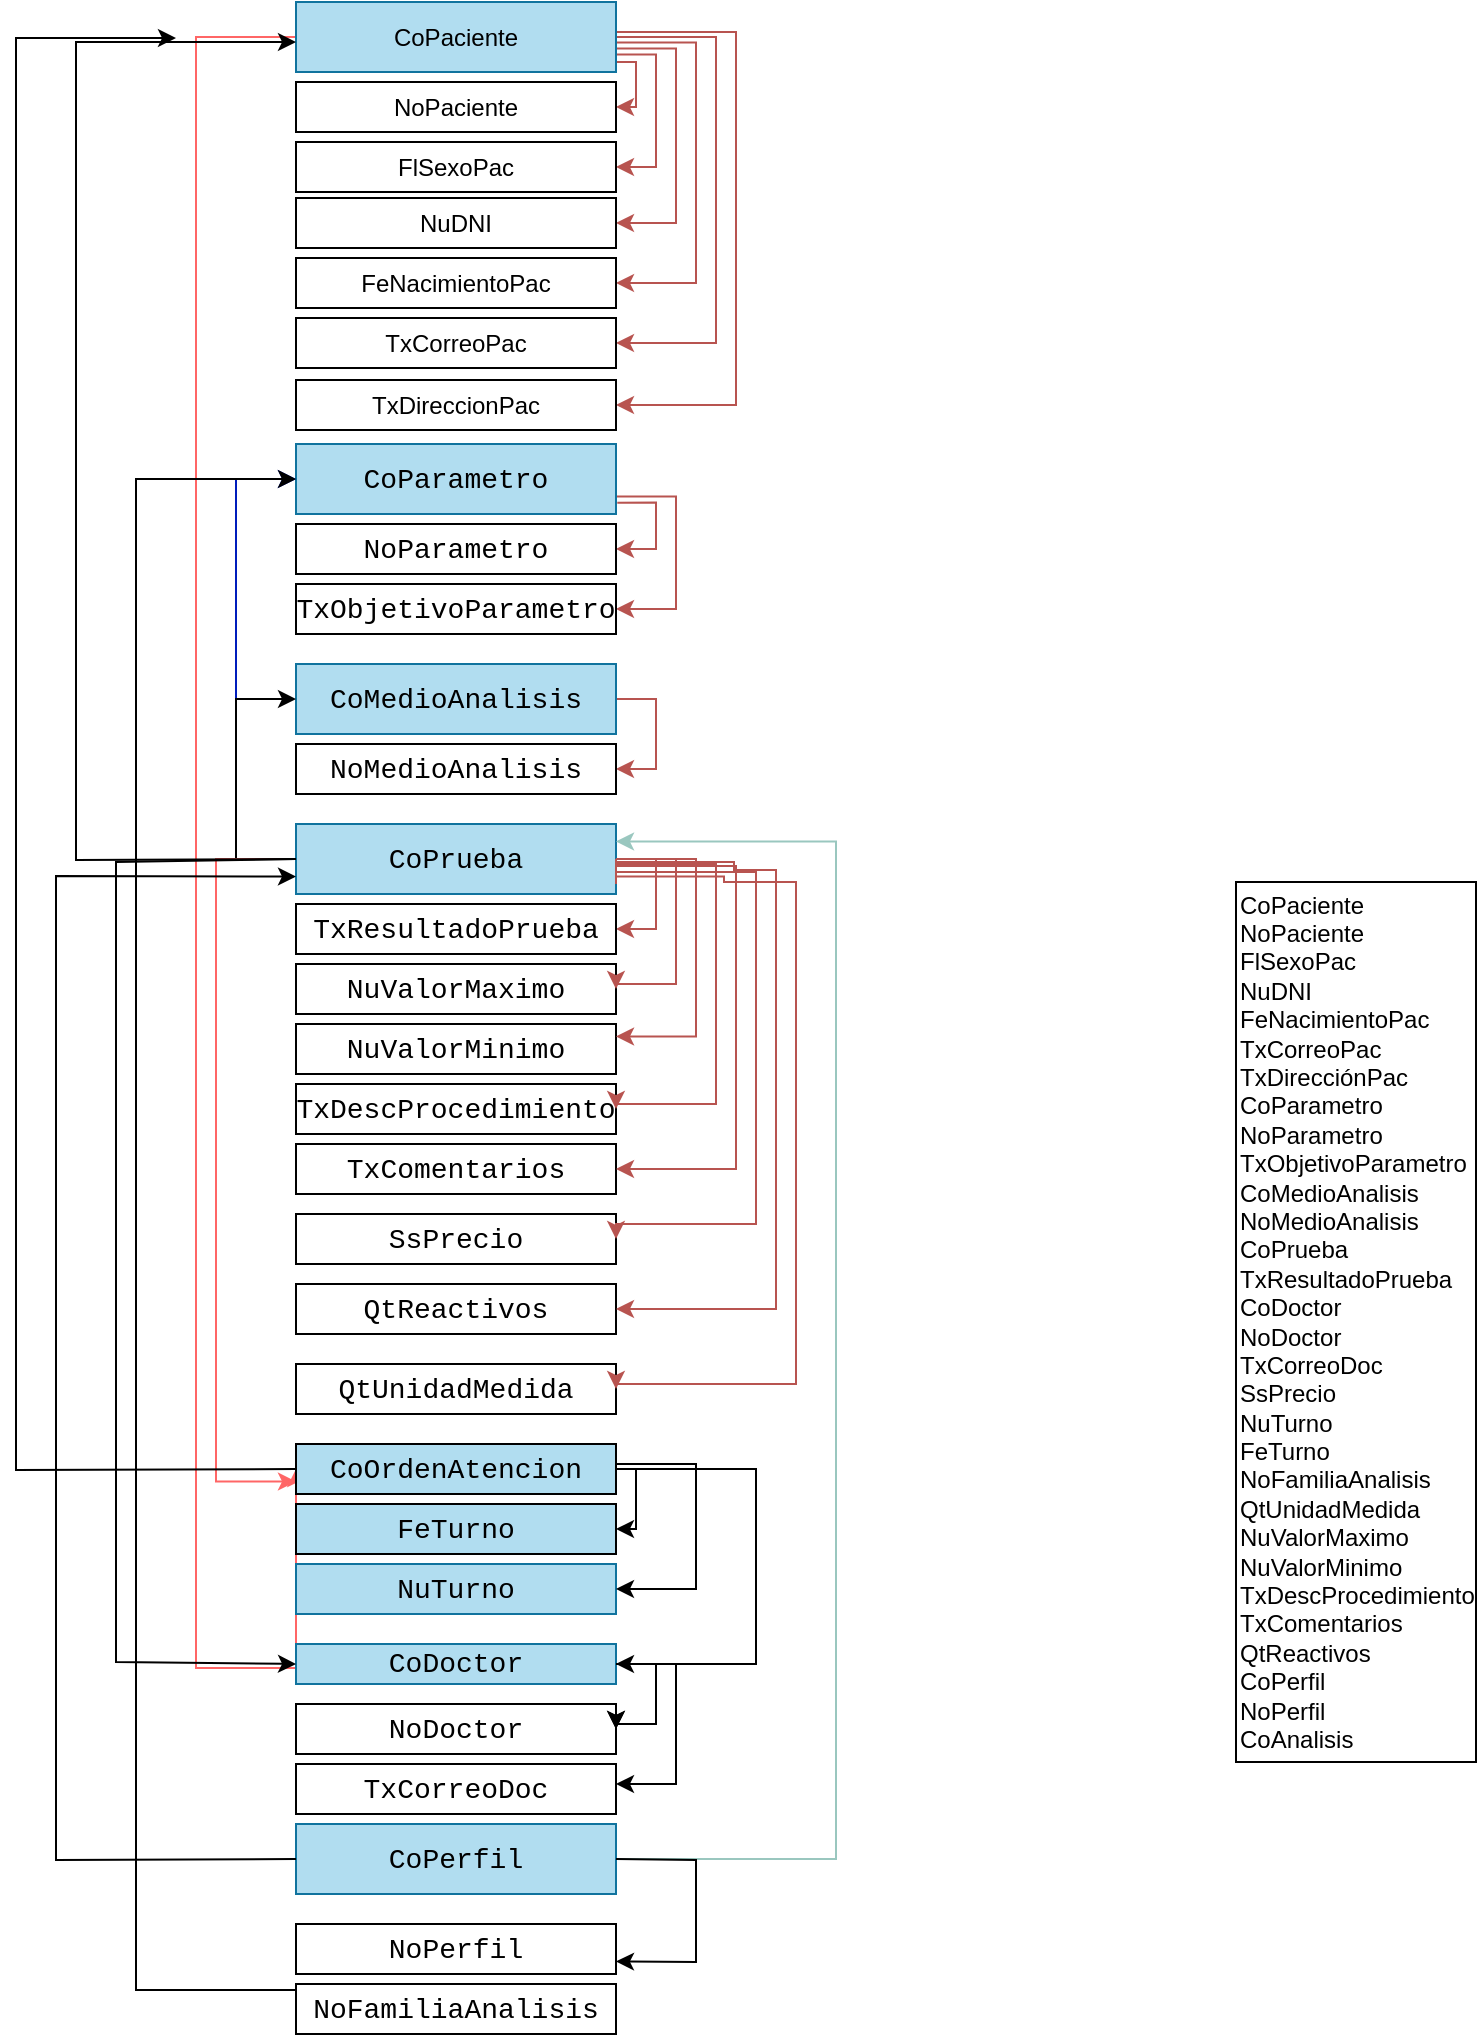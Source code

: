 <mxfile version="20.0.1" type="github" pages="2">
  <diagram id="OgyrWE9QW7U01_mNfkW-" name="Diagrama Funcional">
    <mxGraphModel dx="1422" dy="1931" grid="1" gridSize="10" guides="1" tooltips="1" connect="1" arrows="1" fold="1" page="1" pageScale="1" pageWidth="827" pageHeight="1169" math="0" shadow="0">
      <root>
        <mxCell id="0" />
        <mxCell id="1" parent="0" />
        <mxCell id="U30fMHRPCKEvRSloWxJ2-2" value="&lt;div&gt;CoPaciente&lt;/div&gt;&lt;div&gt;NoPaciente&lt;/div&gt;&lt;div&gt;FlSexoPac&lt;/div&gt;&lt;div&gt;&lt;span style=&quot;background-color: initial;&quot;&gt;NuDNI&lt;/span&gt;&lt;/div&gt;&lt;div&gt;FeNacimientoPac&lt;/div&gt;&lt;div&gt;TxCorreoPac&lt;/div&gt;&lt;div&gt;TxDirecciónPac&lt;/div&gt;&lt;div&gt;CoParametro&lt;/div&gt;&lt;div&gt;NoParametro&lt;/div&gt;&lt;div&gt;TxObjetivoParametro&lt;/div&gt;&lt;div&gt;CoMedioAnalisis&lt;/div&gt;&lt;div&gt;NoMedioAnalisis&lt;/div&gt;&lt;div&gt;CoPrueba&lt;/div&gt;&lt;div&gt;TxResultadoPrueba&lt;/div&gt;&lt;div&gt;CoDoctor&lt;/div&gt;&lt;div&gt;NoDoctor&lt;/div&gt;&lt;div&gt;TxCorreoDoc&lt;/div&gt;&lt;div&gt;SsPrecio&lt;/div&gt;&lt;div&gt;NuTurno&lt;/div&gt;&lt;div&gt;FeTurno&lt;/div&gt;&lt;div&gt;NoFamiliaAnalisis&lt;/div&gt;&lt;div&gt;QtUnidadMedida&lt;/div&gt;&lt;div&gt;NuValorMaximo&lt;/div&gt;&lt;div&gt;NuValorMinimo&lt;/div&gt;&lt;div&gt;TxDescProcedimiento&lt;/div&gt;&lt;div&gt;TxComentarios&lt;/div&gt;&lt;div&gt;QtReactivos&lt;/div&gt;&lt;div&gt;CoPerfil&lt;/div&gt;&lt;div&gt;NoPerfil&lt;/div&gt;&lt;div&gt;CoAnalisis&lt;/div&gt;" style="rounded=0;whiteSpace=wrap;html=1;align=left;" parent="1" vertex="1">
          <mxGeometry x="630" y="-700" width="120" height="440" as="geometry" />
        </mxCell>
        <mxCell id="VMXTu07LzBf01yCNnAky-2" style="edgeStyle=orthogonalEdgeStyle;rounded=0;orthogonalLoop=1;jettySize=auto;html=1;entryX=1;entryY=0.5;entryDx=0;entryDy=0;fillColor=#f8cecc;strokeColor=#b85450;" parent="1" source="U30fMHRPCKEvRSloWxJ2-3" target="U30fMHRPCKEvRSloWxJ2-10" edge="1">
          <mxGeometry relative="1" as="geometry">
            <Array as="points">
              <mxPoint x="330" y="-1110" />
              <mxPoint x="330" y="-1087" />
            </Array>
          </mxGeometry>
        </mxCell>
        <mxCell id="VMXTu07LzBf01yCNnAky-3" style="edgeStyle=orthogonalEdgeStyle;rounded=0;orthogonalLoop=1;jettySize=auto;html=1;entryX=1;entryY=0.5;entryDx=0;entryDy=0;exitX=1;exitY=0.75;exitDx=0;exitDy=0;fillColor=#f8cecc;strokeColor=#b85450;" parent="1" source="U30fMHRPCKEvRSloWxJ2-3" target="7MqDWlDyah3As3ThQvoX-7" edge="1">
          <mxGeometry relative="1" as="geometry">
            <Array as="points">
              <mxPoint x="340" y="-1114" />
              <mxPoint x="340" y="-1057" />
            </Array>
          </mxGeometry>
        </mxCell>
        <mxCell id="VMXTu07LzBf01yCNnAky-4" style="edgeStyle=orthogonalEdgeStyle;rounded=0;orthogonalLoop=1;jettySize=auto;html=1;entryX=1;entryY=0.5;entryDx=0;entryDy=0;fillColor=#f8cecc;strokeColor=#b85450;exitX=1.001;exitY=0.663;exitDx=0;exitDy=0;exitPerimeter=0;" parent="1" source="U30fMHRPCKEvRSloWxJ2-3" target="7MqDWlDyah3As3ThQvoX-8" edge="1">
          <mxGeometry relative="1" as="geometry">
            <Array as="points">
              <mxPoint x="350" y="-1117" />
              <mxPoint x="350" y="-1030" />
            </Array>
          </mxGeometry>
        </mxCell>
        <mxCell id="VMXTu07LzBf01yCNnAky-5" style="edgeStyle=orthogonalEdgeStyle;rounded=0;orthogonalLoop=1;jettySize=auto;html=1;entryX=1;entryY=0.5;entryDx=0;entryDy=0;fillColor=#f8cecc;strokeColor=#b85450;exitX=1.002;exitY=0.579;exitDx=0;exitDy=0;exitPerimeter=0;" parent="1" source="U30fMHRPCKEvRSloWxJ2-3" target="7MqDWlDyah3As3ThQvoX-9" edge="1">
          <mxGeometry relative="1" as="geometry">
            <Array as="points">
              <mxPoint x="360" y="-1120" />
              <mxPoint x="360" y="-999" />
            </Array>
          </mxGeometry>
        </mxCell>
        <mxCell id="VMXTu07LzBf01yCNnAky-6" style="edgeStyle=orthogonalEdgeStyle;rounded=0;orthogonalLoop=1;jettySize=auto;html=1;entryX=1;entryY=0.5;entryDx=0;entryDy=0;exitX=1;exitY=0.5;exitDx=0;exitDy=0;fillColor=#f8cecc;strokeColor=#b85450;" parent="1" source="U30fMHRPCKEvRSloWxJ2-3" target="7MqDWlDyah3As3ThQvoX-10" edge="1">
          <mxGeometry relative="1" as="geometry">
            <Array as="points">
              <mxPoint x="370" y="-1123" />
              <mxPoint x="370" y="-970" />
            </Array>
          </mxGeometry>
        </mxCell>
        <mxCell id="VMXTu07LzBf01yCNnAky-7" style="edgeStyle=orthogonalEdgeStyle;rounded=0;orthogonalLoop=1;jettySize=auto;html=1;entryX=1;entryY=0.5;entryDx=0;entryDy=0;fillColor=#f8cecc;strokeColor=#b85450;exitX=1.001;exitY=0.43;exitDx=0;exitDy=0;exitPerimeter=0;" parent="1" source="U30fMHRPCKEvRSloWxJ2-3" target="7MqDWlDyah3As3ThQvoX-11" edge="1">
          <mxGeometry relative="1" as="geometry">
            <Array as="points">
              <mxPoint x="380" y="-1125" />
              <mxPoint x="380" y="-938" />
            </Array>
          </mxGeometry>
        </mxCell>
        <mxCell id="k_henDzEmTzPx3Y-Ofke-39" style="edgeStyle=orthogonalEdgeStyle;rounded=0;orthogonalLoop=1;jettySize=auto;html=1;entryX=0;entryY=0.5;entryDx=0;entryDy=0;strokeColor=#FF6666;" parent="1" source="U30fMHRPCKEvRSloWxJ2-3" target="k_henDzEmTzPx3Y-Ofke-34" edge="1">
          <mxGeometry relative="1" as="geometry">
            <Array as="points">
              <mxPoint x="110" y="-1122" />
              <mxPoint x="110" y="-307" />
            </Array>
          </mxGeometry>
        </mxCell>
        <mxCell id="U30fMHRPCKEvRSloWxJ2-3" value="&lt;span style=&quot;text-align: left;&quot;&gt;CoPaciente&lt;/span&gt;" style="rounded=0;whiteSpace=wrap;html=1;verticalAlign=middle;fillColor=#b1ddf0;strokeColor=#10739e;" parent="1" vertex="1">
          <mxGeometry x="160" y="-1140" width="160" height="35" as="geometry" />
        </mxCell>
        <mxCell id="U30fMHRPCKEvRSloWxJ2-10" value="NoPaciente" style="rounded=0;whiteSpace=wrap;html=1;fillColor=none;verticalAlign=middle;" parent="1" vertex="1">
          <mxGeometry x="160" y="-1100" width="160" height="25" as="geometry" />
        </mxCell>
        <mxCell id="7MqDWlDyah3As3ThQvoX-7" value="FlSexoPac" style="text;whiteSpace=wrap;html=1;strokeColor=default;align=center;verticalAlign=middle;" parent="1" vertex="1">
          <mxGeometry x="160" y="-1070" width="160" height="25" as="geometry" />
        </mxCell>
        <mxCell id="7MqDWlDyah3As3ThQvoX-8" value="NuDNI" style="text;whiteSpace=wrap;html=1;strokeColor=default;verticalAlign=middle;align=center;" parent="1" vertex="1">
          <mxGeometry x="160" y="-1042" width="160" height="25" as="geometry" />
        </mxCell>
        <mxCell id="7MqDWlDyah3As3ThQvoX-9" value="FeNacimientoPac" style="text;whiteSpace=wrap;html=1;strokeColor=default;verticalAlign=middle;align=center;" parent="1" vertex="1">
          <mxGeometry x="160" y="-1012" width="160" height="25" as="geometry" />
        </mxCell>
        <mxCell id="7MqDWlDyah3As3ThQvoX-10" value="TxCorreoPac" style="text;whiteSpace=wrap;html=1;strokeColor=default;verticalAlign=middle;align=center;" parent="1" vertex="1">
          <mxGeometry x="160" y="-982" width="160" height="25" as="geometry" />
        </mxCell>
        <mxCell id="7MqDWlDyah3As3ThQvoX-11" value="TxDireccionPac" style="text;whiteSpace=wrap;html=1;strokeColor=default;verticalAlign=middle;align=center;" parent="1" vertex="1">
          <mxGeometry x="160" y="-951" width="160" height="25" as="geometry" />
        </mxCell>
        <mxCell id="joBJQcJy5BEW3q7VFywo-4" style="edgeStyle=orthogonalEdgeStyle;rounded=0;orthogonalLoop=1;jettySize=auto;html=1;entryX=1;entryY=0.5;entryDx=0;entryDy=0;exitX=1.004;exitY=0.838;exitDx=0;exitDy=0;exitPerimeter=0;fillColor=#f8cecc;strokeColor=#b85450;" parent="1" source="7MqDWlDyah3As3ThQvoX-13" target="7MqDWlDyah3As3ThQvoX-14" edge="1">
          <mxGeometry relative="1" as="geometry">
            <Array as="points">
              <mxPoint x="340" y="-890" />
              <mxPoint x="340" y="-866" />
            </Array>
          </mxGeometry>
        </mxCell>
        <mxCell id="joBJQcJy5BEW3q7VFywo-6" style="edgeStyle=orthogonalEdgeStyle;rounded=0;orthogonalLoop=1;jettySize=auto;html=1;entryX=1;entryY=0.5;entryDx=0;entryDy=0;exitX=1;exitY=0.75;exitDx=0;exitDy=0;fillColor=#f8cecc;strokeColor=#b85450;" parent="1" source="7MqDWlDyah3As3ThQvoX-13" target="7MqDWlDyah3As3ThQvoX-17" edge="1">
          <mxGeometry relative="1" as="geometry">
            <Array as="points">
              <mxPoint x="350" y="-893" />
              <mxPoint x="350" y="-836" />
            </Array>
          </mxGeometry>
        </mxCell>
        <mxCell id="7MqDWlDyah3As3ThQvoX-13" value="&lt;div style=&quot;font-family: Consolas, &amp;quot;Courier New&amp;quot;, monospace; font-size: 14px; line-height: 19px;&quot;&gt;&lt;div&gt;&lt;span style=&quot;&quot;&gt;CoParametro&lt;/span&gt;&lt;/div&gt;&lt;/div&gt;" style="text;whiteSpace=wrap;html=1;verticalAlign=middle;align=center;labelBackgroundColor=none;fontStyle=0;strokeColor=#10739e;fillColor=#b1ddf0;" parent="1" vertex="1">
          <mxGeometry x="160" y="-919" width="160" height="35" as="geometry" />
        </mxCell>
        <mxCell id="7MqDWlDyah3As3ThQvoX-14" value="&lt;div style=&quot;font-family: Consolas, &amp;quot;Courier New&amp;quot;, monospace; font-size: 14px; line-height: 19px;&quot;&gt;&lt;div&gt;&lt;span style=&quot;&quot;&gt;NoParametro&lt;/span&gt;&lt;/div&gt;&lt;/div&gt;" style="text;whiteSpace=wrap;html=1;verticalAlign=middle;align=center;fontColor=default;labelBackgroundColor=none;fontStyle=0;strokeColor=default;" parent="1" vertex="1">
          <mxGeometry x="160" y="-879" width="160" height="25" as="geometry" />
        </mxCell>
        <mxCell id="7MqDWlDyah3As3ThQvoX-17" value="&lt;div style=&quot;font-family: Consolas, &amp;quot;Courier New&amp;quot;, monospace; font-size: 14px; line-height: 19px;&quot;&gt;&lt;div&gt;&lt;span style=&quot;&quot;&gt;TxObjetivoParametro&lt;/span&gt;&lt;/div&gt;&lt;/div&gt;" style="text;whiteSpace=wrap;html=1;verticalAlign=middle;align=center;fontColor=default;labelBackgroundColor=none;fontStyle=0;strokeColor=default;" parent="1" vertex="1">
          <mxGeometry x="160" y="-849" width="160" height="25" as="geometry" />
        </mxCell>
        <mxCell id="joBJQcJy5BEW3q7VFywo-7" style="edgeStyle=orthogonalEdgeStyle;rounded=0;orthogonalLoop=1;jettySize=auto;html=1;entryX=1;entryY=0.5;entryDx=0;entryDy=0;fillColor=#f8cecc;strokeColor=#b85450;" parent="1" source="7MqDWlDyah3As3ThQvoX-18" target="7MqDWlDyah3As3ThQvoX-19" edge="1">
          <mxGeometry relative="1" as="geometry">
            <Array as="points">
              <mxPoint x="340" y="-791.5" />
              <mxPoint x="340" y="-756" />
            </Array>
          </mxGeometry>
        </mxCell>
        <mxCell id="7MqDWlDyah3As3ThQvoX-18" value="&lt;div style=&quot;font-family: Consolas, &amp;quot;Courier New&amp;quot;, monospace; font-size: 14px; line-height: 19px;&quot;&gt;&lt;div&gt;&lt;span style=&quot;&quot;&gt;CoMedioAnalisis&lt;/span&gt;&lt;/div&gt;&lt;/div&gt;" style="text;whiteSpace=wrap;html=1;verticalAlign=middle;align=center;labelBackgroundColor=none;fontStyle=0;strokeColor=#10739e;fillColor=#b1ddf0;" parent="1" vertex="1">
          <mxGeometry x="160" y="-809" width="160" height="35" as="geometry" />
        </mxCell>
        <mxCell id="7MqDWlDyah3As3ThQvoX-19" value="&lt;div style=&quot;font-family: Consolas, &amp;quot;Courier New&amp;quot;, monospace; font-size: 14px; line-height: 19px;&quot;&gt;&lt;div&gt;&lt;span style=&quot;&quot;&gt;NoMedioAnalisis&lt;/span&gt;&lt;/div&gt;&lt;/div&gt;" style="text;whiteSpace=wrap;html=1;verticalAlign=middle;align=center;fontColor=default;labelBackgroundColor=none;fontStyle=0;strokeColor=default;" parent="1" vertex="1">
          <mxGeometry x="160" y="-769" width="160" height="25" as="geometry" />
        </mxCell>
        <mxCell id="joBJQcJy5BEW3q7VFywo-8" style="edgeStyle=orthogonalEdgeStyle;rounded=0;orthogonalLoop=1;jettySize=auto;html=1;entryX=1;entryY=0.5;entryDx=0;entryDy=0;fillColor=#f8cecc;strokeColor=#b85450;" parent="1" source="7MqDWlDyah3As3ThQvoX-20" target="7MqDWlDyah3As3ThQvoX-21" edge="1">
          <mxGeometry relative="1" as="geometry">
            <Array as="points">
              <mxPoint x="340" y="-711" />
              <mxPoint x="340" y="-676" />
            </Array>
          </mxGeometry>
        </mxCell>
        <mxCell id="joBJQcJy5BEW3q7VFywo-14" style="edgeStyle=orthogonalEdgeStyle;rounded=0;orthogonalLoop=1;jettySize=auto;html=1;entryX=0;entryY=0.5;entryDx=0;entryDy=0;fillColor=#0050ef;strokeColor=#001DBC;" parent="1" source="7MqDWlDyah3As3ThQvoX-20" target="7MqDWlDyah3As3ThQvoX-13" edge="1">
          <mxGeometry relative="1" as="geometry">
            <Array as="points">
              <mxPoint x="130" y="-711.5" />
              <mxPoint x="130" y="-901" />
            </Array>
          </mxGeometry>
        </mxCell>
        <mxCell id="k_henDzEmTzPx3Y-Ofke-29" style="edgeStyle=orthogonalEdgeStyle;rounded=0;orthogonalLoop=1;jettySize=auto;html=1;entryX=0;entryY=0.5;entryDx=0;entryDy=0;exitX=0;exitY=0.5;exitDx=0;exitDy=0;" parent="1" source="7MqDWlDyah3As3ThQvoX-20" target="7MqDWlDyah3As3ThQvoX-18" edge="1">
          <mxGeometry relative="1" as="geometry">
            <Array as="points">
              <mxPoint x="130" y="-711" />
              <mxPoint x="130" y="-791" />
            </Array>
          </mxGeometry>
        </mxCell>
        <mxCell id="k_henDzEmTzPx3Y-Ofke-38" style="edgeStyle=orthogonalEdgeStyle;rounded=0;orthogonalLoop=1;jettySize=auto;html=1;entryX=0;entryY=0.75;entryDx=0;entryDy=0;strokeColor=#FF6666;" parent="1" source="7MqDWlDyah3As3ThQvoX-20" target="k_henDzEmTzPx3Y-Ofke-34" edge="1">
          <mxGeometry relative="1" as="geometry">
            <Array as="points">
              <mxPoint x="120" y="-711" />
              <mxPoint x="120" y="-400" />
            </Array>
          </mxGeometry>
        </mxCell>
        <mxCell id="7MqDWlDyah3As3ThQvoX-20" value="&lt;div style=&quot;font-family: Consolas, &amp;quot;Courier New&amp;quot;, monospace; font-size: 14px; line-height: 19px;&quot;&gt;&lt;div&gt;&lt;span style=&quot;&quot;&gt;CoPrueba&lt;/span&gt;&lt;/div&gt;&lt;/div&gt;" style="text;whiteSpace=wrap;html=1;verticalAlign=middle;align=center;labelBackgroundColor=none;fontStyle=0;strokeColor=#10739e;fillColor=#b1ddf0;" parent="1" vertex="1">
          <mxGeometry x="160" y="-729" width="160" height="35" as="geometry" />
        </mxCell>
        <mxCell id="7MqDWlDyah3As3ThQvoX-21" value="&lt;div style=&quot;font-family: Consolas, &amp;quot;Courier New&amp;quot;, monospace; font-size: 14px; line-height: 19px;&quot;&gt;&lt;div&gt;&lt;span style=&quot;&quot;&gt;TxResultadoPrueba&lt;/span&gt;&lt;/div&gt;&lt;/div&gt;" style="text;whiteSpace=wrap;html=1;verticalAlign=middle;align=center;fontColor=default;labelBackgroundColor=none;fontStyle=0;strokeColor=default;" parent="1" vertex="1">
          <mxGeometry x="160" y="-689" width="160" height="25" as="geometry" />
        </mxCell>
        <mxCell id="k_henDzEmTzPx3Y-Ofke-25" style="edgeStyle=orthogonalEdgeStyle;rounded=0;orthogonalLoop=1;jettySize=auto;html=1;exitX=1;exitY=0.5;exitDx=0;exitDy=0;entryX=1;entryY=0.5;entryDx=0;entryDy=0;" parent="1" source="7MqDWlDyah3As3ThQvoX-23" target="7MqDWlDyah3As3ThQvoX-24" edge="1">
          <mxGeometry relative="1" as="geometry">
            <Array as="points">
              <mxPoint x="340" y="-309" />
              <mxPoint x="340" y="-279" />
              <mxPoint x="320" y="-279" />
            </Array>
          </mxGeometry>
        </mxCell>
        <mxCell id="7MqDWlDyah3As3ThQvoX-23" value="&lt;div style=&quot;font-family: Consolas, &amp;quot;Courier New&amp;quot;, monospace; font-size: 14px; line-height: 19px;&quot;&gt;&lt;div&gt;&lt;span style=&quot;&quot;&gt;CoDoctor&lt;/span&gt;&lt;/div&gt;&lt;/div&gt;" style="text;whiteSpace=wrap;html=1;verticalAlign=middle;align=center;labelBackgroundColor=none;fontStyle=0;strokeColor=#10739e;fillColor=#b1ddf0;" parent="1" vertex="1">
          <mxGeometry x="160" y="-319" width="160" height="20" as="geometry" />
        </mxCell>
        <mxCell id="7MqDWlDyah3As3ThQvoX-24" value="&lt;div style=&quot;font-family: Consolas, &amp;quot;Courier New&amp;quot;, monospace; font-size: 14px; line-height: 19px;&quot;&gt;&lt;div&gt;&lt;span style=&quot;&quot;&gt;NoDoctor&lt;/span&gt;&lt;/div&gt;&lt;/div&gt;" style="text;whiteSpace=wrap;html=1;verticalAlign=middle;align=center;fontColor=default;labelBackgroundColor=none;fontStyle=0;strokeColor=default;" parent="1" vertex="1">
          <mxGeometry x="160" y="-289" width="160" height="25" as="geometry" />
        </mxCell>
        <mxCell id="7MqDWlDyah3As3ThQvoX-25" value="&lt;div style=&quot;font-family: Consolas, &amp;quot;Courier New&amp;quot;, monospace; font-size: 14px; line-height: 19px;&quot;&gt;&lt;div&gt;&lt;span style=&quot;&quot;&gt;TxCorreoDoc&lt;/span&gt;&lt;/div&gt;&lt;/div&gt;" style="text;whiteSpace=wrap;html=1;verticalAlign=middle;align=center;fontColor=default;labelBackgroundColor=none;fontStyle=0;strokeColor=default;" parent="1" vertex="1">
          <mxGeometry x="160" y="-259" width="160" height="25" as="geometry" />
        </mxCell>
        <mxCell id="7MqDWlDyah3As3ThQvoX-26" value="&lt;div style=&quot;font-family: Consolas, &amp;quot;Courier New&amp;quot;, monospace; font-size: 14px; line-height: 19px;&quot;&gt;&lt;div&gt;&lt;span style=&quot;&quot;&gt;SsPrecio&lt;/span&gt;&lt;/div&gt;&lt;/div&gt;" style="text;whiteSpace=wrap;html=1;verticalAlign=middle;align=center;fontColor=default;labelBackgroundColor=none;fontStyle=0;strokeColor=default;" parent="1" vertex="1">
          <mxGeometry x="160" y="-534" width="160" height="25" as="geometry" />
        </mxCell>
        <mxCell id="7MqDWlDyah3As3ThQvoX-27" value="&lt;div style=&quot;font-family: Consolas, &amp;quot;Courier New&amp;quot;, monospace; font-size: 14px; line-height: 19px;&quot;&gt;&lt;div&gt;&lt;span style=&quot;&quot;&gt;NuTurno&lt;/span&gt;&lt;/div&gt;&lt;/div&gt;" style="text;whiteSpace=wrap;html=1;verticalAlign=middle;align=center;labelBackgroundColor=none;fontStyle=0;strokeColor=#10739E;fillColor=#B1DDF0;" parent="1" vertex="1">
          <mxGeometry x="160" y="-359" width="160" height="25" as="geometry" />
        </mxCell>
        <mxCell id="7MqDWlDyah3As3ThQvoX-28" value="&lt;div style=&quot;font-family: Consolas, &amp;quot;Courier New&amp;quot;, monospace; font-size: 14px; line-height: 19px;&quot;&gt;&lt;div&gt;&lt;span style=&quot;&quot;&gt;FeTurno&lt;/span&gt;&lt;/div&gt;&lt;/div&gt;" style="text;whiteSpace=wrap;html=1;verticalAlign=middle;align=center;fontColor=default;labelBackgroundColor=none;fontStyle=0;strokeColor=default;fillColor=#B1DDF0;" parent="1" vertex="1">
          <mxGeometry x="160" y="-389" width="160" height="25" as="geometry" />
        </mxCell>
        <mxCell id="k_henDzEmTzPx3Y-Ofke-44" style="edgeStyle=orthogonalEdgeStyle;rounded=0;orthogonalLoop=1;jettySize=auto;html=1;entryX=1;entryY=0.25;entryDx=0;entryDy=0;strokeColor=#9AC7BF;" parent="1" source="7MqDWlDyah3As3ThQvoX-36" target="7MqDWlDyah3As3ThQvoX-20" edge="1">
          <mxGeometry relative="1" as="geometry">
            <Array as="points">
              <mxPoint x="430" y="-211" />
              <mxPoint x="430" y="-720" />
            </Array>
          </mxGeometry>
        </mxCell>
        <mxCell id="7MqDWlDyah3As3ThQvoX-36" value="&lt;div style=&quot;font-family: Consolas, &amp;quot;Courier New&amp;quot;, monospace; font-size: 14px; line-height: 19px;&quot;&gt;&lt;div&gt;&lt;span style=&quot;&quot;&gt;CoPerfil&lt;/span&gt;&lt;/div&gt;&lt;/div&gt;" style="text;whiteSpace=wrap;html=1;verticalAlign=middle;align=center;labelBackgroundColor=none;fontStyle=0;fillColor=#b1ddf0;strokeColor=#10739e;" parent="1" vertex="1">
          <mxGeometry x="160" y="-229" width="160" height="35" as="geometry" />
        </mxCell>
        <mxCell id="7MqDWlDyah3As3ThQvoX-37" value="&lt;div style=&quot;font-family: Consolas, &amp;quot;Courier New&amp;quot;, monospace; font-size: 14px; line-height: 19px;&quot;&gt;&lt;div&gt;&lt;span style=&quot;&quot;&gt;NoPerfil&lt;/span&gt;&lt;/div&gt;&lt;/div&gt;" style="text;whiteSpace=wrap;html=1;verticalAlign=middle;align=center;fontColor=default;labelBackgroundColor=none;fontStyle=0;strokeColor=default;" parent="1" vertex="1">
          <mxGeometry x="160" y="-179" width="160" height="25" as="geometry" />
        </mxCell>
        <mxCell id="k_henDzEmTzPx3Y-Ofke-28" style="edgeStyle=orthogonalEdgeStyle;rounded=0;orthogonalLoop=1;jettySize=auto;html=1;exitX=0;exitY=0.5;exitDx=0;exitDy=0;entryX=0;entryY=0.5;entryDx=0;entryDy=0;" parent="1" source="k_henDzEmTzPx3Y-Ofke-7" target="7MqDWlDyah3As3ThQvoX-13" edge="1">
          <mxGeometry relative="1" as="geometry">
            <Array as="points">
              <mxPoint x="80" y="-146" />
              <mxPoint x="80" y="-901" />
            </Array>
          </mxGeometry>
        </mxCell>
        <mxCell id="k_henDzEmTzPx3Y-Ofke-7" value="&lt;div style=&quot;font-family: Consolas, &amp;quot;Courier New&amp;quot;, monospace; font-size: 14px; line-height: 19px;&quot;&gt;&lt;div&gt;&lt;span style=&quot;&quot;&gt;NoFamiliaAnalisis&lt;/span&gt;&lt;/div&gt;&lt;/div&gt;" style="text;whiteSpace=wrap;html=1;verticalAlign=middle;align=center;fontColor=default;labelBackgroundColor=none;fontStyle=0;strokeColor=default;" parent="1" vertex="1">
          <mxGeometry x="160" y="-149" width="160" height="25" as="geometry" />
        </mxCell>
        <mxCell id="k_henDzEmTzPx3Y-Ofke-8" value="&lt;div style=&quot;font-family: Consolas, &amp;quot;Courier New&amp;quot;, monospace; font-size: 14px; line-height: 19px;&quot;&gt;&lt;div&gt;&lt;span style=&quot;&quot;&gt;QtUnidadMedida&lt;/span&gt;&lt;/div&gt;&lt;/div&gt;" style="text;whiteSpace=wrap;html=1;verticalAlign=middle;align=center;fontColor=default;labelBackgroundColor=none;fontStyle=0;strokeColor=default;" parent="1" vertex="1">
          <mxGeometry x="160" y="-459" width="160" height="25" as="geometry" />
        </mxCell>
        <mxCell id="k_henDzEmTzPx3Y-Ofke-9" value="&lt;div style=&quot;font-family: Consolas, &amp;quot;Courier New&amp;quot;, monospace; font-size: 14px; line-height: 19px;&quot;&gt;&lt;div&gt;&lt;span style=&quot;&quot;&gt;NuValorMaximo&lt;/span&gt;&lt;/div&gt;&lt;/div&gt;" style="text;whiteSpace=wrap;html=1;verticalAlign=middle;align=center;fontColor=default;labelBackgroundColor=none;fontStyle=0;strokeColor=default;" parent="1" vertex="1">
          <mxGeometry x="160" y="-659" width="160" height="25" as="geometry" />
        </mxCell>
        <mxCell id="k_henDzEmTzPx3Y-Ofke-10" value="&lt;div style=&quot;font-family: Consolas, &amp;quot;Courier New&amp;quot;, monospace; font-size: 14px; line-height: 19px;&quot;&gt;&lt;div&gt;&lt;span style=&quot;&quot;&gt;NuValorMinimo&lt;/span&gt;&lt;/div&gt;&lt;/div&gt;" style="text;whiteSpace=wrap;html=1;verticalAlign=middle;align=center;fontColor=default;labelBackgroundColor=none;fontStyle=0;strokeColor=default;" parent="1" vertex="1">
          <mxGeometry x="160" y="-629" width="160" height="25" as="geometry" />
        </mxCell>
        <mxCell id="k_henDzEmTzPx3Y-Ofke-11" value="&lt;div style=&quot;font-family: Consolas, &amp;quot;Courier New&amp;quot;, monospace; font-size: 14px; line-height: 19px;&quot;&gt;&lt;div&gt;&lt;span style=&quot;&quot;&gt;TxDescProcedimiento&lt;/span&gt;&lt;/div&gt;&lt;/div&gt;" style="text;whiteSpace=wrap;html=1;verticalAlign=middle;align=center;fontColor=default;labelBackgroundColor=none;fontStyle=0;strokeColor=default;" parent="1" vertex="1">
          <mxGeometry x="160" y="-599" width="160" height="25" as="geometry" />
        </mxCell>
        <mxCell id="k_henDzEmTzPx3Y-Ofke-12" value="&lt;div style=&quot;font-family: Consolas, &amp;quot;Courier New&amp;quot;, monospace; font-size: 14px; line-height: 19px;&quot;&gt;&lt;div&gt;&lt;span style=&quot;&quot;&gt;TxComentarios&lt;/span&gt;&lt;/div&gt;&lt;/div&gt;" style="text;whiteSpace=wrap;html=1;verticalAlign=middle;align=center;fontColor=default;labelBackgroundColor=none;fontStyle=0;strokeColor=default;" parent="1" vertex="1">
          <mxGeometry x="160" y="-569" width="160" height="25" as="geometry" />
        </mxCell>
        <mxCell id="k_henDzEmTzPx3Y-Ofke-13" value="&lt;div style=&quot;font-family: Consolas, &amp;quot;Courier New&amp;quot;, monospace; font-size: 14px; line-height: 19px;&quot;&gt;&lt;div&gt;&lt;span style=&quot;&quot;&gt;QtReactivos&lt;/span&gt;&lt;/div&gt;&lt;/div&gt;" style="text;whiteSpace=wrap;html=1;verticalAlign=middle;align=center;fontColor=default;labelBackgroundColor=none;fontStyle=0;strokeColor=default;" parent="1" vertex="1">
          <mxGeometry x="160" y="-499" width="160" height="25" as="geometry" />
        </mxCell>
        <mxCell id="k_henDzEmTzPx3Y-Ofke-14" style="edgeStyle=orthogonalEdgeStyle;rounded=0;orthogonalLoop=1;jettySize=auto;html=1;entryX=1;entryY=0.5;entryDx=0;entryDy=0;fillColor=#f8cecc;strokeColor=#b85450;exitX=1;exitY=0.5;exitDx=0;exitDy=0;" parent="1" source="7MqDWlDyah3As3ThQvoX-20" target="k_henDzEmTzPx3Y-Ofke-9" edge="1">
          <mxGeometry relative="1" as="geometry">
            <Array as="points">
              <mxPoint x="350" y="-711" />
              <mxPoint x="350" y="-649" />
              <mxPoint x="320" y="-649" />
            </Array>
            <mxPoint x="360" y="-698.997" as="sourcePoint" />
            <mxPoint x="360" y="-664.03" as="targetPoint" />
          </mxGeometry>
        </mxCell>
        <mxCell id="k_henDzEmTzPx3Y-Ofke-17" style="edgeStyle=orthogonalEdgeStyle;rounded=0;orthogonalLoop=1;jettySize=auto;html=1;entryX=1;entryY=0.25;entryDx=0;entryDy=0;fillColor=#f8cecc;strokeColor=#b85450;exitX=1;exitY=0.5;exitDx=0;exitDy=0;" parent="1" source="7MqDWlDyah3As3ThQvoX-20" target="k_henDzEmTzPx3Y-Ofke-10" edge="1">
          <mxGeometry relative="1" as="geometry">
            <Array as="points">
              <mxPoint x="360" y="-711" />
              <mxPoint x="360" y="-623" />
            </Array>
            <mxPoint x="330" y="-709" as="sourcePoint" />
            <mxPoint x="330" y="-644" as="targetPoint" />
          </mxGeometry>
        </mxCell>
        <mxCell id="k_henDzEmTzPx3Y-Ofke-18" style="edgeStyle=orthogonalEdgeStyle;rounded=0;orthogonalLoop=1;jettySize=auto;html=1;entryX=1;entryY=0.5;entryDx=0;entryDy=0;fillColor=#f8cecc;strokeColor=#b85450;exitX=1;exitY=0.5;exitDx=0;exitDy=0;" parent="1" target="k_henDzEmTzPx3Y-Ofke-11" edge="1">
          <mxGeometry relative="1" as="geometry">
            <Array as="points">
              <mxPoint x="370" y="-709" />
              <mxPoint x="370" y="-589" />
              <mxPoint x="320" y="-589" />
            </Array>
            <mxPoint x="320" y="-709" as="sourcePoint" />
            <mxPoint x="320" y="-620.25" as="targetPoint" />
          </mxGeometry>
        </mxCell>
        <mxCell id="k_henDzEmTzPx3Y-Ofke-19" style="edgeStyle=orthogonalEdgeStyle;rounded=0;orthogonalLoop=1;jettySize=auto;html=1;entryX=1;entryY=0.5;entryDx=0;entryDy=0;fillColor=#f8cecc;strokeColor=#b85450;exitX=1;exitY=0.5;exitDx=0;exitDy=0;" parent="1" source="7MqDWlDyah3As3ThQvoX-20" target="k_henDzEmTzPx3Y-Ofke-12" edge="1">
          <mxGeometry relative="1" as="geometry">
            <Array as="points">
              <mxPoint x="320" y="-708" />
              <mxPoint x="380" y="-708" />
              <mxPoint x="380" y="-556" />
            </Array>
            <mxPoint x="380" y="-707.75" as="sourcePoint" />
            <mxPoint x="380" y="-585.25" as="targetPoint" />
          </mxGeometry>
        </mxCell>
        <mxCell id="k_henDzEmTzPx3Y-Ofke-20" style="edgeStyle=orthogonalEdgeStyle;rounded=0;orthogonalLoop=1;jettySize=auto;html=1;entryX=1;entryY=0.5;entryDx=0;entryDy=0;fillColor=#f8cecc;strokeColor=#b85450;exitX=1;exitY=0.5;exitDx=0;exitDy=0;" parent="1" target="7MqDWlDyah3As3ThQvoX-26" edge="1">
          <mxGeometry relative="1" as="geometry">
            <Array as="points">
              <mxPoint x="320" y="-709" />
              <mxPoint x="320" y="-705" />
              <mxPoint x="390" y="-705" />
              <mxPoint x="390" y="-529" />
              <mxPoint x="320" y="-529" />
            </Array>
            <mxPoint x="340" y="-709" as="sourcePoint" />
            <mxPoint x="340" y="-554" as="targetPoint" />
          </mxGeometry>
        </mxCell>
        <mxCell id="k_henDzEmTzPx3Y-Ofke-21" style="edgeStyle=orthogonalEdgeStyle;rounded=0;orthogonalLoop=1;jettySize=auto;html=1;entryX=1;entryY=0.5;entryDx=0;entryDy=0;fillColor=#f8cecc;strokeColor=#b85450;" parent="1" target="k_henDzEmTzPx3Y-Ofke-13" edge="1">
          <mxGeometry relative="1" as="geometry">
            <Array as="points">
              <mxPoint x="320" y="-710" />
              <mxPoint x="379" y="-710" />
              <mxPoint x="379" y="-706" />
              <mxPoint x="400" y="-706" />
              <mxPoint x="400" y="-486" />
            </Array>
            <mxPoint x="320" y="-699" as="sourcePoint" />
            <mxPoint x="379" y="-522.75" as="targetPoint" />
          </mxGeometry>
        </mxCell>
        <mxCell id="k_henDzEmTzPx3Y-Ofke-22" style="edgeStyle=orthogonalEdgeStyle;rounded=0;orthogonalLoop=1;jettySize=auto;html=1;entryX=1;entryY=0.5;entryDx=0;entryDy=0;fillColor=#f8cecc;strokeColor=#b85450;exitX=1;exitY=0.75;exitDx=0;exitDy=0;" parent="1" source="7MqDWlDyah3As3ThQvoX-20" target="k_henDzEmTzPx3Y-Ofke-8" edge="1">
          <mxGeometry relative="1" as="geometry">
            <Array as="points">
              <mxPoint x="374" y="-703" />
              <mxPoint x="374" y="-700" />
              <mxPoint x="410" y="-700" />
              <mxPoint x="410" y="-449" />
              <mxPoint x="320" y="-449" />
            </Array>
            <mxPoint x="374" y="-689" as="sourcePoint" />
            <mxPoint x="374" y="-476.5" as="targetPoint" />
          </mxGeometry>
        </mxCell>
        <mxCell id="k_henDzEmTzPx3Y-Ofke-26" style="edgeStyle=orthogonalEdgeStyle;rounded=0;orthogonalLoop=1;jettySize=auto;html=1;exitX=1;exitY=0.5;exitDx=0;exitDy=0;" parent="1" source="7MqDWlDyah3As3ThQvoX-23" edge="1">
          <mxGeometry relative="1" as="geometry">
            <mxPoint x="330" y="-326.5" as="sourcePoint" />
            <mxPoint x="320" y="-249" as="targetPoint" />
            <Array as="points">
              <mxPoint x="350" y="-309" />
              <mxPoint x="350" y="-249" />
            </Array>
          </mxGeometry>
        </mxCell>
        <mxCell id="k_henDzEmTzPx3Y-Ofke-36" style="edgeStyle=orthogonalEdgeStyle;rounded=0;orthogonalLoop=1;jettySize=auto;html=1;entryX=1;entryY=0.5;entryDx=0;entryDy=0;exitX=1;exitY=0.5;exitDx=0;exitDy=0;" parent="1" source="k_henDzEmTzPx3Y-Ofke-34" target="7MqDWlDyah3As3ThQvoX-28" edge="1">
          <mxGeometry relative="1" as="geometry">
            <Array as="points">
              <mxPoint x="330" y="-407" />
              <mxPoint x="330" y="-377" />
            </Array>
          </mxGeometry>
        </mxCell>
        <mxCell id="k_henDzEmTzPx3Y-Ofke-37" style="edgeStyle=orthogonalEdgeStyle;rounded=0;orthogonalLoop=1;jettySize=auto;html=1;entryX=1;entryY=0.5;entryDx=0;entryDy=0;" parent="1" source="k_henDzEmTzPx3Y-Ofke-34" target="7MqDWlDyah3As3ThQvoX-27" edge="1">
          <mxGeometry relative="1" as="geometry">
            <Array as="points">
              <mxPoint x="360" y="-409" />
              <mxPoint x="360" y="-346" />
            </Array>
          </mxGeometry>
        </mxCell>
        <mxCell id="9EHy9spX3DYVqAHEwM8p-1" style="edgeStyle=orthogonalEdgeStyle;rounded=0;orthogonalLoop=1;jettySize=auto;html=1;exitX=1;exitY=0.5;exitDx=0;exitDy=0;entryX=1;entryY=0.5;entryDx=0;entryDy=0;" edge="1" parent="1" source="k_henDzEmTzPx3Y-Ofke-34" target="7MqDWlDyah3As3ThQvoX-23">
          <mxGeometry relative="1" as="geometry">
            <Array as="points">
              <mxPoint x="390" y="-406" />
              <mxPoint x="390" y="-309" />
            </Array>
          </mxGeometry>
        </mxCell>
        <mxCell id="k_henDzEmTzPx3Y-Ofke-34" value="&lt;div style=&quot;font-family: Consolas, &amp;quot;Courier New&amp;quot;, monospace; font-size: 14px; line-height: 19px;&quot;&gt;&lt;div&gt;&lt;span style=&quot;&quot;&gt;CoOrdenAtencion&lt;/span&gt;&lt;/div&gt;&lt;/div&gt;" style="text;whiteSpace=wrap;html=1;verticalAlign=middle;align=center;fontColor=default;labelBackgroundColor=none;fontStyle=0;strokeColor=default;fillColor=#B1DDF0;" parent="1" vertex="1">
          <mxGeometry x="160" y="-419" width="160" height="25" as="geometry" />
        </mxCell>
        <mxCell id="k_henDzEmTzPx3Y-Ofke-35" style="edgeStyle=orthogonalEdgeStyle;rounded=0;orthogonalLoop=1;jettySize=auto;html=1;exitX=1;exitY=0.25;exitDx=0;exitDy=0;entryX=1;entryY=0.5;entryDx=0;entryDy=0;" parent="1" source="7MqDWlDyah3As3ThQvoX-24" target="7MqDWlDyah3As3ThQvoX-24" edge="1">
          <mxGeometry relative="1" as="geometry" />
        </mxCell>
        <mxCell id="sQkpUDEFEktW7a_w6Tpa-1" value="" style="endArrow=classic;html=1;rounded=0;exitX=1;exitY=0.5;exitDx=0;exitDy=0;entryX=1;entryY=0.75;entryDx=0;entryDy=0;" parent="1" source="7MqDWlDyah3As3ThQvoX-36" target="7MqDWlDyah3As3ThQvoX-37" edge="1">
          <mxGeometry width="50" height="50" relative="1" as="geometry">
            <mxPoint x="390" y="-339" as="sourcePoint" />
            <mxPoint x="440" y="-389" as="targetPoint" />
            <Array as="points">
              <mxPoint x="360" y="-211" />
              <mxPoint x="360" y="-189" />
              <mxPoint x="360" y="-160" />
            </Array>
          </mxGeometry>
        </mxCell>
        <mxCell id="sQkpUDEFEktW7a_w6Tpa-2" value="" style="endArrow=classic;html=1;rounded=0;entryX=0;entryY=0.75;entryDx=0;entryDy=0;exitX=0;exitY=0.5;exitDx=0;exitDy=0;" parent="1" source="7MqDWlDyah3As3ThQvoX-36" target="7MqDWlDyah3As3ThQvoX-20" edge="1">
          <mxGeometry width="50" height="50" relative="1" as="geometry">
            <mxPoint x="70" y="-211" as="sourcePoint" />
            <mxPoint x="70" y="-703" as="targetPoint" />
            <Array as="points">
              <mxPoint x="40" y="-211" />
              <mxPoint x="40" y="-479" />
              <mxPoint x="40" y="-703" />
            </Array>
          </mxGeometry>
        </mxCell>
        <mxCell id="sQkpUDEFEktW7a_w6Tpa-3" style="edgeStyle=orthogonalEdgeStyle;rounded=0;orthogonalLoop=1;jettySize=auto;html=1;exitX=0.5;exitY=1;exitDx=0;exitDy=0;" parent="1" source="U30fMHRPCKEvRSloWxJ2-2" target="U30fMHRPCKEvRSloWxJ2-2" edge="1">
          <mxGeometry relative="1" as="geometry" />
        </mxCell>
        <mxCell id="sQkpUDEFEktW7a_w6Tpa-4" value="" style="endArrow=classic;html=1;rounded=0;exitX=0;exitY=0.5;exitDx=0;exitDy=0;" parent="1" source="7MqDWlDyah3As3ThQvoX-20" edge="1">
          <mxGeometry width="50" height="50" relative="1" as="geometry">
            <mxPoint x="390" y="-740" as="sourcePoint" />
            <mxPoint x="160" y="-1120" as="targetPoint" />
            <Array as="points">
              <mxPoint x="50" y="-711" />
              <mxPoint x="50" y="-920" />
              <mxPoint x="50" y="-1120" />
            </Array>
          </mxGeometry>
        </mxCell>
        <mxCell id="sQkpUDEFEktW7a_w6Tpa-5" value="" style="endArrow=classic;html=1;rounded=0;exitX=0;exitY=0.5;exitDx=0;exitDy=0;entryX=0;entryY=0.5;entryDx=0;entryDy=0;" parent="1" source="7MqDWlDyah3As3ThQvoX-20" target="7MqDWlDyah3As3ThQvoX-23" edge="1">
          <mxGeometry width="50" height="50" relative="1" as="geometry">
            <mxPoint x="390" y="-630" as="sourcePoint" />
            <mxPoint x="440" y="-680" as="targetPoint" />
            <Array as="points">
              <mxPoint x="70" y="-710" />
              <mxPoint x="70" y="-530" />
              <mxPoint x="70" y="-310" />
            </Array>
          </mxGeometry>
        </mxCell>
        <mxCell id="sQkpUDEFEktW7a_w6Tpa-6" value="" style="endArrow=classic;html=1;rounded=0;exitX=0;exitY=0.5;exitDx=0;exitDy=0;" parent="1" edge="1" source="k_henDzEmTzPx3Y-Ofke-34">
          <mxGeometry width="50" height="50" relative="1" as="geometry">
            <mxPoint x="90" y="-406" as="sourcePoint" />
            <mxPoint x="100" y="-1122" as="targetPoint" />
            <Array as="points">
              <mxPoint x="20" y="-406" />
              <mxPoint x="20" y="-770" />
              <mxPoint x="20" y="-1122" />
            </Array>
          </mxGeometry>
        </mxCell>
      </root>
    </mxGraphModel>
  </diagram>
  <diagram id="IEkVFg-ntG0pZeEBUPk8" name="Antes">
    <mxGraphModel dx="1422" dy="832" grid="1" gridSize="10" guides="1" tooltips="1" connect="1" arrows="1" fold="1" page="1" pageScale="1" pageWidth="827" pageHeight="1169" math="0" shadow="1">
      <root>
        <mxCell id="0" />
        <mxCell id="1" parent="0" />
        <mxCell id="J36eMdooXs0qDlyrP7X5-31" value="" style="shape=table;html=1;whiteSpace=wrap;startSize=0;container=1;collapsible=0;childLayout=tableLayout;columnLines=0;rowLines=0;" parent="1" vertex="1">
          <mxGeometry x="50" y="370" width="680" height="120" as="geometry" />
        </mxCell>
        <mxCell id="J36eMdooXs0qDlyrP7X5-32" value="" style="shape=tableRow;horizontal=0;startSize=0;swimlaneHead=0;swimlaneBody=0;top=0;left=0;bottom=0;right=0;collapsible=0;dropTarget=0;fillColor=#FFFF99;points=[[0,0.5],[1,0.5]];portConstraint=eastwest;strokeColor=#d79b00;" parent="J36eMdooXs0qDlyrP7X5-31" vertex="1">
          <mxGeometry width="680" height="37" as="geometry" />
        </mxCell>
        <mxCell id="J36eMdooXs0qDlyrP7X5-33" value="&lt;span id=&quot;docs-internal-guid-90dd01a2-7fff-3e0e-2feb-6852764ba81a&quot;&gt;&lt;span style=&quot;font-size: 10pt; font-family: Arial; background-color: transparent; font-variant-numeric: normal; font-variant-east-asian: normal; vertical-align: baseline;&quot;&gt;CoPaciente&lt;/span&gt;&lt;/span&gt;" style="shape=partialRectangle;html=1;whiteSpace=wrap;connectable=0;fillColor=#FFFF99;top=1;left=1;bottom=1;right=0;overflow=hidden;fontSize=12;perimeterSpacing=1;strokeColor=#d79b00;" parent="J36eMdooXs0qDlyrP7X5-32" vertex="1">
          <mxGeometry width="90" height="37" as="geometry">
            <mxRectangle width="90" height="37" as="alternateBounds" />
          </mxGeometry>
        </mxCell>
        <mxCell id="J36eMdooXs0qDlyrP7X5-34" value="&lt;span id=&quot;docs-internal-guid-eecd0319-7fff-c531-51e2-d65037510ab4&quot;&gt;&lt;span style=&quot;font-size: 10pt; font-family: Arial; background-color: transparent; font-variant-numeric: normal; font-variant-east-asian: normal; vertical-align: baseline;&quot;&gt;NoPaciente&lt;/span&gt;&lt;/span&gt;" style="shape=partialRectangle;html=1;whiteSpace=wrap;connectable=0;fillColor=#FFFF99;top=1;left=1;bottom=1;right=0;overflow=hidden;fontSize=12;perimeterSpacing=1;strokeColor=#d79b00;" parent="J36eMdooXs0qDlyrP7X5-32" vertex="1">
          <mxGeometry x="90" width="80" height="37" as="geometry">
            <mxRectangle width="80" height="37" as="alternateBounds" />
          </mxGeometry>
        </mxCell>
        <mxCell id="J36eMdooXs0qDlyrP7X5-35" value="&lt;span id=&quot;docs-internal-guid-e0048f0f-7fff-f878-c2bd-8f8bbd3cef55&quot;&gt;&lt;span style=&quot;font-size: 10pt; font-family: Arial; background-color: transparent; font-variant-numeric: normal; font-variant-east-asian: normal; vertical-align: baseline;&quot;&gt;CoDNI&lt;/span&gt;&lt;/span&gt;" style="shape=partialRectangle;html=1;whiteSpace=wrap;connectable=0;fillColor=#FFFF99;top=1;left=1;bottom=1;right=0;overflow=hidden;fontSize=12;perimeterSpacing=1;strokeColor=#d79b00;" parent="J36eMdooXs0qDlyrP7X5-32" vertex="1">
          <mxGeometry x="170" width="70" height="37" as="geometry">
            <mxRectangle width="70" height="37" as="alternateBounds" />
          </mxGeometry>
        </mxCell>
        <mxCell id="J36eMdooXs0qDlyrP7X5-45" value="&lt;span id=&quot;docs-internal-guid-d53c56ce-7fff-115c-0d93-720a8772be44&quot;&gt;&lt;span style=&quot;font-size: 10pt; font-family: Arial; background-color: transparent; font-variant-numeric: normal; font-variant-east-asian: normal; vertical-align: baseline;&quot;&gt;CoDoctor&lt;/span&gt;&lt;/span&gt;" style="shape=partialRectangle;html=1;whiteSpace=wrap;connectable=0;fillColor=#FFFF99;top=1;left=1;bottom=1;right=0;overflow=hidden;fontSize=12;perimeterSpacing=1;strokeColor=#d79b00;" parent="J36eMdooXs0qDlyrP7X5-32" vertex="1">
          <mxGeometry x="240" width="90" height="37" as="geometry">
            <mxRectangle width="90" height="37" as="alternateBounds" />
          </mxGeometry>
        </mxCell>
        <mxCell id="J36eMdooXs0qDlyrP7X5-64" value="&lt;span id=&quot;docs-internal-guid-1e45194b-7fff-93bf-6570-8ced048fb753&quot;&gt;&lt;span style=&quot;font-size: 10pt; font-family: Arial; background-color: transparent; font-variant-numeric: normal; font-variant-east-asian: normal; vertical-align: baseline;&quot;&gt;NoDoctor&lt;/span&gt;&lt;/span&gt;" style="shape=partialRectangle;html=1;whiteSpace=wrap;connectable=0;fillColor=#FFFF99;top=1;left=1;bottom=1;right=0;overflow=hidden;fontSize=12;perimeterSpacing=1;strokeColor=#d79b00;" parent="J36eMdooXs0qDlyrP7X5-32" vertex="1">
          <mxGeometry x="330" width="120" height="37" as="geometry">
            <mxRectangle width="120" height="37" as="alternateBounds" />
          </mxGeometry>
        </mxCell>
        <mxCell id="J36eMdooXs0qDlyrP7X5-78" value="CoSeguro" style="shape=partialRectangle;html=1;whiteSpace=wrap;connectable=0;fillColor=#FFFF99;top=1;left=1;bottom=1;right=0;overflow=hidden;fontSize=12;perimeterSpacing=1;strokeColor=#d79b00;" parent="J36eMdooXs0qDlyrP7X5-32" vertex="1">
          <mxGeometry x="450" width="100" height="37" as="geometry">
            <mxRectangle width="100" height="37" as="alternateBounds" />
          </mxGeometry>
        </mxCell>
        <mxCell id="J36eMdooXs0qDlyrP7X5-83" value="NoClinica" style="shape=partialRectangle;html=1;whiteSpace=wrap;connectable=0;fillColor=#FFFF99;top=1;left=1;bottom=1;right=0;overflow=hidden;fontSize=12;perimeterSpacing=1;strokeColor=#d79b00;" parent="J36eMdooXs0qDlyrP7X5-32" vertex="1">
          <mxGeometry x="550" width="130" height="37" as="geometry">
            <mxRectangle width="130" height="37" as="alternateBounds" />
          </mxGeometry>
        </mxCell>
        <mxCell id="J36eMdooXs0qDlyrP7X5-36" value="" style="shape=tableRow;horizontal=0;startSize=0;swimlaneHead=0;swimlaneBody=0;top=1;left=1;bottom=1;right=1;collapsible=0;dropTarget=0;fillColor=none;points=[[0,0.5],[1,0.5]];portConstraint=eastwest;strokeColor=#999999;" parent="J36eMdooXs0qDlyrP7X5-31" vertex="1">
          <mxGeometry y="37" width="680" height="23" as="geometry" />
        </mxCell>
        <mxCell id="J36eMdooXs0qDlyrP7X5-37" value="57890221" style="shape=partialRectangle;html=1;whiteSpace=wrap;connectable=0;fillColor=none;top=1;left=1;bottom=1;right=1;overflow=hidden;fontSize=12;strokeColor=#999999;" parent="J36eMdooXs0qDlyrP7X5-36" vertex="1">
          <mxGeometry width="90" height="23" as="geometry">
            <mxRectangle width="90" height="23" as="alternateBounds" />
          </mxGeometry>
        </mxCell>
        <mxCell id="J36eMdooXs0qDlyrP7X5-38" value="Juan Cáceres" style="shape=partialRectangle;html=1;whiteSpace=wrap;connectable=0;fillColor=none;top=1;left=1;bottom=1;right=1;overflow=hidden;fontSize=12;strokeColor=#999999;" parent="J36eMdooXs0qDlyrP7X5-36" vertex="1">
          <mxGeometry x="90" width="80" height="23" as="geometry">
            <mxRectangle width="80" height="23" as="alternateBounds" />
          </mxGeometry>
        </mxCell>
        <mxCell id="J36eMdooXs0qDlyrP7X5-39" value="70346728" style="shape=partialRectangle;html=1;whiteSpace=wrap;connectable=0;fillColor=none;top=1;left=1;bottom=1;right=1;overflow=hidden;fontSize=12;strokeColor=#999999;" parent="J36eMdooXs0qDlyrP7X5-36" vertex="1">
          <mxGeometry x="170" width="70" height="23" as="geometry">
            <mxRectangle width="70" height="23" as="alternateBounds" />
          </mxGeometry>
        </mxCell>
        <mxCell id="J36eMdooXs0qDlyrP7X5-46" value="4345672" style="shape=partialRectangle;html=1;whiteSpace=wrap;connectable=0;fillColor=none;top=1;left=1;bottom=1;right=1;overflow=hidden;fontSize=12;strokeColor=#999999;" parent="J36eMdooXs0qDlyrP7X5-36" vertex="1">
          <mxGeometry x="240" width="90" height="23" as="geometry">
            <mxRectangle width="90" height="23" as="alternateBounds" />
          </mxGeometry>
        </mxCell>
        <mxCell id="J36eMdooXs0qDlyrP7X5-65" value="Juan Perez" style="shape=partialRectangle;html=1;whiteSpace=wrap;connectable=0;fillColor=none;top=1;left=1;bottom=1;right=1;overflow=hidden;fontSize=12;strokeColor=#999999;" parent="J36eMdooXs0qDlyrP7X5-36" vertex="1">
          <mxGeometry x="330" width="120" height="23" as="geometry">
            <mxRectangle width="120" height="23" as="alternateBounds" />
          </mxGeometry>
        </mxCell>
        <mxCell id="J36eMdooXs0qDlyrP7X5-79" value="AB114598" style="shape=partialRectangle;html=1;whiteSpace=wrap;connectable=0;fillColor=none;top=1;left=1;bottom=1;right=1;overflow=hidden;fontSize=12;strokeColor=#999999;" parent="J36eMdooXs0qDlyrP7X5-36" vertex="1">
          <mxGeometry x="450" width="100" height="23" as="geometry">
            <mxRectangle width="100" height="23" as="alternateBounds" />
          </mxGeometry>
        </mxCell>
        <mxCell id="J36eMdooXs0qDlyrP7X5-84" value="JAVIER PRADO" style="shape=partialRectangle;html=1;whiteSpace=wrap;connectable=0;fillColor=none;top=1;left=1;bottom=1;right=1;overflow=hidden;fontSize=12;strokeColor=#999999;" parent="J36eMdooXs0qDlyrP7X5-36" vertex="1">
          <mxGeometry x="550" width="130" height="23" as="geometry">
            <mxRectangle width="130" height="23" as="alternateBounds" />
          </mxGeometry>
        </mxCell>
        <mxCell id="J36eMdooXs0qDlyrP7X5-40" value="" style="shape=tableRow;horizontal=0;startSize=0;swimlaneHead=0;swimlaneBody=0;top=1;left=1;bottom=1;right=1;collapsible=0;dropTarget=0;fillColor=none;points=[[0,0.5],[1,0.5]];portConstraint=eastwest;strokeColor=#999999;" parent="J36eMdooXs0qDlyrP7X5-31" vertex="1">
          <mxGeometry y="60" width="680" height="20" as="geometry" />
        </mxCell>
        <mxCell id="J36eMdooXs0qDlyrP7X5-41" value="57890222" style="shape=partialRectangle;html=1;whiteSpace=wrap;connectable=0;fillColor=none;top=1;left=1;bottom=1;right=1;overflow=hidden;fontSize=12;strokeColor=#999999;" parent="J36eMdooXs0qDlyrP7X5-40" vertex="1">
          <mxGeometry width="90" height="20" as="geometry">
            <mxRectangle width="90" height="20" as="alternateBounds" />
          </mxGeometry>
        </mxCell>
        <mxCell id="J36eMdooXs0qDlyrP7X5-42" value="Jose Quispe" style="shape=partialRectangle;html=1;whiteSpace=wrap;connectable=0;fillColor=none;top=1;left=1;bottom=1;right=1;overflow=hidden;fontSize=12;strokeColor=#999999;" parent="J36eMdooXs0qDlyrP7X5-40" vertex="1">
          <mxGeometry x="90" width="80" height="20" as="geometry">
            <mxRectangle width="80" height="20" as="alternateBounds" />
          </mxGeometry>
        </mxCell>
        <mxCell id="J36eMdooXs0qDlyrP7X5-43" value="70346723" style="shape=partialRectangle;html=1;whiteSpace=wrap;connectable=0;fillColor=none;top=1;left=1;bottom=1;right=1;overflow=hidden;fontSize=12;strokeColor=#999999;" parent="J36eMdooXs0qDlyrP7X5-40" vertex="1">
          <mxGeometry x="170" width="70" height="20" as="geometry">
            <mxRectangle width="70" height="20" as="alternateBounds" />
          </mxGeometry>
        </mxCell>
        <mxCell id="J36eMdooXs0qDlyrP7X5-47" value="4345672" style="shape=partialRectangle;html=1;whiteSpace=wrap;connectable=0;fillColor=none;top=1;left=1;bottom=1;right=1;overflow=hidden;fontSize=12;strokeColor=#999999;" parent="J36eMdooXs0qDlyrP7X5-40" vertex="1">
          <mxGeometry x="240" width="90" height="20" as="geometry">
            <mxRectangle width="90" height="20" as="alternateBounds" />
          </mxGeometry>
        </mxCell>
        <mxCell id="J36eMdooXs0qDlyrP7X5-66" value="Juan Perez" style="shape=partialRectangle;html=1;whiteSpace=wrap;connectable=0;fillColor=none;top=1;left=1;bottom=1;right=1;overflow=hidden;fontSize=12;strokeColor=#999999;" parent="J36eMdooXs0qDlyrP7X5-40" vertex="1">
          <mxGeometry x="330" width="120" height="20" as="geometry">
            <mxRectangle width="120" height="20" as="alternateBounds" />
          </mxGeometry>
        </mxCell>
        <mxCell id="J36eMdooXs0qDlyrP7X5-80" value="&lt;span style=&quot;&quot;&gt;CB114512&lt;/span&gt;" style="shape=partialRectangle;html=1;whiteSpace=wrap;connectable=0;fillColor=none;top=1;left=1;bottom=1;right=1;overflow=hidden;fontSize=12;strokeColor=#999999;" parent="J36eMdooXs0qDlyrP7X5-40" vertex="1">
          <mxGeometry x="450" width="100" height="20" as="geometry">
            <mxRectangle width="100" height="20" as="alternateBounds" />
          </mxGeometry>
        </mxCell>
        <mxCell id="J36eMdooXs0qDlyrP7X5-85" value="&lt;span style=&quot;&quot;&gt;JAVIER PRADO&lt;/span&gt;" style="shape=partialRectangle;html=1;whiteSpace=wrap;connectable=0;fillColor=none;top=1;left=1;bottom=1;right=1;overflow=hidden;fontSize=12;strokeColor=#999999;" parent="J36eMdooXs0qDlyrP7X5-40" vertex="1">
          <mxGeometry x="550" width="130" height="20" as="geometry">
            <mxRectangle width="130" height="20" as="alternateBounds" />
          </mxGeometry>
        </mxCell>
        <mxCell id="J36eMdooXs0qDlyrP7X5-53" style="shape=tableRow;horizontal=0;startSize=0;swimlaneHead=0;swimlaneBody=0;top=1;left=1;bottom=1;right=1;collapsible=0;dropTarget=0;fillColor=none;points=[[0,0.5],[1,0.5]];portConstraint=eastwest;strokeColor=#999999;" parent="J36eMdooXs0qDlyrP7X5-31" vertex="1">
          <mxGeometry y="80" width="680" height="20" as="geometry" />
        </mxCell>
        <mxCell id="J36eMdooXs0qDlyrP7X5-54" value="&lt;span style=&quot;&quot;&gt;57890223&lt;/span&gt;" style="shape=partialRectangle;html=1;whiteSpace=wrap;connectable=0;fillColor=none;top=1;left=1;bottom=1;right=1;overflow=hidden;fontSize=12;strokeColor=#999999;" parent="J36eMdooXs0qDlyrP7X5-53" vertex="1">
          <mxGeometry width="90" height="20" as="geometry">
            <mxRectangle width="90" height="20" as="alternateBounds" />
          </mxGeometry>
        </mxCell>
        <mxCell id="J36eMdooXs0qDlyrP7X5-55" value="Mario Ruiz" style="shape=partialRectangle;html=1;whiteSpace=wrap;connectable=0;fillColor=none;top=1;left=1;bottom=1;right=1;overflow=hidden;fontSize=12;strokeColor=#999999;" parent="J36eMdooXs0qDlyrP7X5-53" vertex="1">
          <mxGeometry x="90" width="80" height="20" as="geometry">
            <mxRectangle width="80" height="20" as="alternateBounds" />
          </mxGeometry>
        </mxCell>
        <mxCell id="J36eMdooXs0qDlyrP7X5-56" value="&lt;span style=&quot;&quot;&gt;70346712&lt;/span&gt;" style="shape=partialRectangle;html=1;whiteSpace=wrap;connectable=0;fillColor=none;top=1;left=1;bottom=1;right=1;overflow=hidden;fontSize=12;strokeColor=#999999;" parent="J36eMdooXs0qDlyrP7X5-53" vertex="1">
          <mxGeometry x="170" width="70" height="20" as="geometry">
            <mxRectangle width="70" height="20" as="alternateBounds" />
          </mxGeometry>
        </mxCell>
        <mxCell id="J36eMdooXs0qDlyrP7X5-57" value="&lt;span style=&quot;&quot;&gt;5345678&lt;/span&gt;" style="shape=partialRectangle;html=1;whiteSpace=wrap;connectable=0;fillColor=none;top=1;left=1;bottom=1;right=1;overflow=hidden;fontSize=12;strokeColor=#999999;" parent="J36eMdooXs0qDlyrP7X5-53" vertex="1">
          <mxGeometry x="240" width="90" height="20" as="geometry">
            <mxRectangle width="90" height="20" as="alternateBounds" />
          </mxGeometry>
        </mxCell>
        <mxCell id="J36eMdooXs0qDlyrP7X5-67" value="Francisco Paredez" style="shape=partialRectangle;html=1;whiteSpace=wrap;connectable=0;fillColor=none;top=1;left=1;bottom=1;right=1;overflow=hidden;fontSize=12;strokeColor=#999999;" parent="J36eMdooXs0qDlyrP7X5-53" vertex="1">
          <mxGeometry x="330" width="120" height="20" as="geometry">
            <mxRectangle width="120" height="20" as="alternateBounds" />
          </mxGeometry>
        </mxCell>
        <mxCell id="J36eMdooXs0qDlyrP7X5-81" value="&lt;span style=&quot;&quot;&gt;DB114556&lt;/span&gt;" style="shape=partialRectangle;html=1;whiteSpace=wrap;connectable=0;fillColor=none;top=1;left=1;bottom=1;right=1;overflow=hidden;fontSize=12;strokeColor=#999999;" parent="J36eMdooXs0qDlyrP7X5-53" vertex="1">
          <mxGeometry x="450" width="100" height="20" as="geometry">
            <mxRectangle width="100" height="20" as="alternateBounds" />
          </mxGeometry>
        </mxCell>
        <mxCell id="J36eMdooXs0qDlyrP7X5-86" value="&lt;span style=&quot;&quot;&gt;JAVIER PRADO&lt;/span&gt;" style="shape=partialRectangle;html=1;whiteSpace=wrap;connectable=0;fillColor=none;top=1;left=1;bottom=1;right=1;overflow=hidden;fontSize=12;strokeColor=#999999;" parent="J36eMdooXs0qDlyrP7X5-53" vertex="1">
          <mxGeometry x="550" width="130" height="20" as="geometry">
            <mxRectangle width="130" height="20" as="alternateBounds" />
          </mxGeometry>
        </mxCell>
        <mxCell id="J36eMdooXs0qDlyrP7X5-58" style="shape=tableRow;horizontal=0;startSize=0;swimlaneHead=0;swimlaneBody=0;top=1;left=1;bottom=1;right=1;collapsible=0;dropTarget=0;fillColor=none;points=[[0,0.5],[1,0.5]];portConstraint=eastwest;strokeColor=#999999;" parent="J36eMdooXs0qDlyrP7X5-31" vertex="1">
          <mxGeometry y="100" width="680" height="20" as="geometry" />
        </mxCell>
        <mxCell id="J36eMdooXs0qDlyrP7X5-59" value="&lt;span style=&quot;&quot;&gt;57890224&lt;/span&gt;" style="shape=partialRectangle;html=1;whiteSpace=wrap;connectable=0;fillColor=none;top=1;left=1;bottom=1;right=1;overflow=hidden;fontSize=12;strokeColor=#999999;" parent="J36eMdooXs0qDlyrP7X5-58" vertex="1">
          <mxGeometry width="90" height="20" as="geometry">
            <mxRectangle width="90" height="20" as="alternateBounds" />
          </mxGeometry>
        </mxCell>
        <mxCell id="J36eMdooXs0qDlyrP7X5-60" value="Manuel Rojas" style="shape=partialRectangle;html=1;whiteSpace=wrap;connectable=0;fillColor=none;top=1;left=1;bottom=1;right=1;overflow=hidden;fontSize=12;strokeColor=#999999;" parent="J36eMdooXs0qDlyrP7X5-58" vertex="1">
          <mxGeometry x="90" width="80" height="20" as="geometry">
            <mxRectangle width="80" height="20" as="alternateBounds" />
          </mxGeometry>
        </mxCell>
        <mxCell id="J36eMdooXs0qDlyrP7X5-61" value="&lt;span style=&quot;&quot;&gt;70346726&lt;br&gt;&lt;/span&gt;" style="shape=partialRectangle;html=1;whiteSpace=wrap;connectable=0;fillColor=none;top=1;left=1;bottom=1;right=1;overflow=hidden;fontSize=12;strokeColor=#999999;" parent="J36eMdooXs0qDlyrP7X5-58" vertex="1">
          <mxGeometry x="170" width="70" height="20" as="geometry">
            <mxRectangle width="70" height="20" as="alternateBounds" />
          </mxGeometry>
        </mxCell>
        <mxCell id="J36eMdooXs0qDlyrP7X5-62" value="&lt;span style=&quot;&quot;&gt;5345678&lt;/span&gt;" style="shape=partialRectangle;html=1;whiteSpace=wrap;connectable=0;fillColor=none;top=1;left=1;bottom=1;right=1;overflow=hidden;fontSize=12;strokeColor=#999999;" parent="J36eMdooXs0qDlyrP7X5-58" vertex="1">
          <mxGeometry x="240" width="90" height="20" as="geometry">
            <mxRectangle width="90" height="20" as="alternateBounds" />
          </mxGeometry>
        </mxCell>
        <mxCell id="J36eMdooXs0qDlyrP7X5-68" value="Francisco Paredez" style="shape=partialRectangle;html=1;whiteSpace=wrap;connectable=0;fillColor=none;top=1;left=1;bottom=1;right=1;overflow=hidden;fontSize=12;strokeColor=#999999;" parent="J36eMdooXs0qDlyrP7X5-58" vertex="1">
          <mxGeometry x="330" width="120" height="20" as="geometry">
            <mxRectangle width="120" height="20" as="alternateBounds" />
          </mxGeometry>
        </mxCell>
        <mxCell id="J36eMdooXs0qDlyrP7X5-82" value="&lt;span style=&quot;&quot;&gt;AB114523&lt;/span&gt;" style="shape=partialRectangle;html=1;whiteSpace=wrap;connectable=0;fillColor=none;top=1;left=1;bottom=1;right=1;overflow=hidden;fontSize=12;strokeColor=#999999;" parent="J36eMdooXs0qDlyrP7X5-58" vertex="1">
          <mxGeometry x="450" width="100" height="20" as="geometry">
            <mxRectangle width="100" height="20" as="alternateBounds" />
          </mxGeometry>
        </mxCell>
        <mxCell id="J36eMdooXs0qDlyrP7X5-87" value="&lt;span style=&quot;&quot;&gt;JAVIER PRADO&lt;/span&gt;" style="shape=partialRectangle;html=1;whiteSpace=wrap;connectable=0;fillColor=none;top=1;left=1;bottom=1;right=1;overflow=hidden;fontSize=12;strokeColor=#999999;" parent="J36eMdooXs0qDlyrP7X5-58" vertex="1">
          <mxGeometry x="550" width="130" height="20" as="geometry">
            <mxRectangle width="130" height="20" as="alternateBounds" />
          </mxGeometry>
        </mxCell>
        <mxCell id="J36eMdooXs0qDlyrP7X5-70" value="" style="curved=1;endArrow=classic;html=1;rounded=0;fillColor=#f8cecc;strokeColor=#b85450;exitX=0.398;exitY=-0.054;exitDx=0;exitDy=0;exitPerimeter=0;" parent="J36eMdooXs0qDlyrP7X5-31" source="J36eMdooXs0qDlyrP7X5-32" edge="1">
          <mxGeometry width="50" height="50" relative="1" as="geometry">
            <mxPoint x="205" as="sourcePoint" />
            <mxPoint x="150" as="targetPoint" />
            <Array as="points">
              <mxPoint x="220" y="-30" />
            </Array>
          </mxGeometry>
        </mxCell>
        <mxCell id="J36eMdooXs0qDlyrP7X5-91" value="DEPENDENCIA FUNCIONAL" style="edgeLabel;html=1;align=center;verticalAlign=middle;resizable=0;points=[];" parent="J36eMdooXs0qDlyrP7X5-70" vertex="1" connectable="0">
          <mxGeometry x="0.043" y="9" relative="1" as="geometry">
            <mxPoint x="66" y="-9" as="offset" />
          </mxGeometry>
        </mxCell>
        <mxCell id="J36eMdooXs0qDlyrP7X5-71" value="" style="curved=1;endArrow=classic;html=1;rounded=0;fillColor=#f8cecc;strokeColor=#b85450;exitX=0.191;exitY=1.033;exitDx=0;exitDy=0;exitPerimeter=0;" parent="J36eMdooXs0qDlyrP7X5-31" source="J36eMdooXs0qDlyrP7X5-58" edge="1">
          <mxGeometry width="50" height="50" relative="1" as="geometry">
            <mxPoint x="232" y="142.334" as="sourcePoint" />
            <mxPoint x="410" y="120" as="targetPoint" />
            <Array as="points">
              <mxPoint x="270" y="200" />
            </Array>
          </mxGeometry>
        </mxCell>
        <mxCell id="J36eMdooXs0qDlyrP7X5-94" value="DEPENDENCIA FUNCIONAL ELEMENTAL" style="edgeLabel;html=1;align=center;verticalAlign=middle;resizable=0;points=[];" parent="J36eMdooXs0qDlyrP7X5-71" vertex="1" connectable="0">
          <mxGeometry x="-0.188" y="26" relative="1" as="geometry">
            <mxPoint x="47" y="5" as="offset" />
          </mxGeometry>
        </mxCell>
        <mxCell id="J36eMdooXs0qDlyrP7X5-89" value="" style="curved=1;endArrow=classic;html=1;rounded=0;fillColor=#f8cecc;strokeColor=#b85450;exitX=0.175;exitY=1.067;exitDx=0;exitDy=0;exitPerimeter=0;entryX=0.871;entryY=1.133;entryDx=0;entryDy=0;entryPerimeter=0;" parent="J36eMdooXs0qDlyrP7X5-31" source="J36eMdooXs0qDlyrP7X5-58" target="J36eMdooXs0qDlyrP7X5-58" edge="1">
          <mxGeometry width="50" height="50" relative="1" as="geometry">
            <mxPoint x="139.88" y="130.66" as="sourcePoint" />
            <mxPoint x="420" y="130" as="targetPoint" />
            <Array as="points">
              <mxPoint x="230" y="250" />
            </Array>
          </mxGeometry>
        </mxCell>
        <mxCell id="J36eMdooXs0qDlyrP7X5-93" value="DEPENDENCIA FUNCIONAL ELEMENTAL" style="edgeLabel;html=1;align=center;verticalAlign=middle;resizable=0;points=[];" parent="J36eMdooXs0qDlyrP7X5-89" vertex="1" connectable="0">
          <mxGeometry x="-0.061" y="37" relative="1" as="geometry">
            <mxPoint y="12" as="offset" />
          </mxGeometry>
        </mxCell>
        <mxCell id="J36eMdooXs0qDlyrP7X5-63" value="" style="curved=1;endArrow=classic;html=1;rounded=0;fillColor=#f8cecc;strokeColor=#b85450;" parent="1" edge="1">
          <mxGeometry width="50" height="50" relative="1" as="geometry">
            <mxPoint x="90" y="369" as="sourcePoint" />
            <mxPoint x="180" y="369" as="targetPoint" />
            <Array as="points">
              <mxPoint x="130" y="330" />
            </Array>
          </mxGeometry>
        </mxCell>
        <mxCell id="J36eMdooXs0qDlyrP7X5-90" value="DEPENDENCIA FUNCIONAL" style="edgeLabel;html=1;align=center;verticalAlign=middle;resizable=0;points=[];" parent="J36eMdooXs0qDlyrP7X5-63" vertex="1" connectable="0">
          <mxGeometry x="-0.33" y="-10" relative="1" as="geometry">
            <mxPoint x="4" y="-8" as="offset" />
          </mxGeometry>
        </mxCell>
        <mxCell id="J36eMdooXs0qDlyrP7X5-88" value="" style="curved=1;endArrow=classic;html=1;rounded=0;fillColor=#f8cecc;strokeColor=#b85450;exitX=0.338;exitY=-0.036;exitDx=0;exitDy=0;exitPerimeter=0;entryX=0.206;entryY=0.018;entryDx=0;entryDy=0;entryPerimeter=0;" parent="1" target="J36eMdooXs0qDlyrP7X5-32" edge="1">
          <mxGeometry width="50" height="50" relative="1" as="geometry">
            <mxPoint x="539.84" y="368.668" as="sourcePoint" />
            <mxPoint x="460" y="370" as="targetPoint" />
            <Array as="points">
              <mxPoint x="310" y="280" />
            </Array>
          </mxGeometry>
        </mxCell>
        <mxCell id="J36eMdooXs0qDlyrP7X5-92" value="DEPENDENCIA FUNCIONAL" style="edgeLabel;html=1;align=center;verticalAlign=middle;resizable=0;points=[];" parent="J36eMdooXs0qDlyrP7X5-88" vertex="1" connectable="0">
          <mxGeometry x="0.023" y="28" relative="1" as="geometry">
            <mxPoint y="-8" as="offset" />
          </mxGeometry>
        </mxCell>
      </root>
    </mxGraphModel>
  </diagram>
</mxfile>
